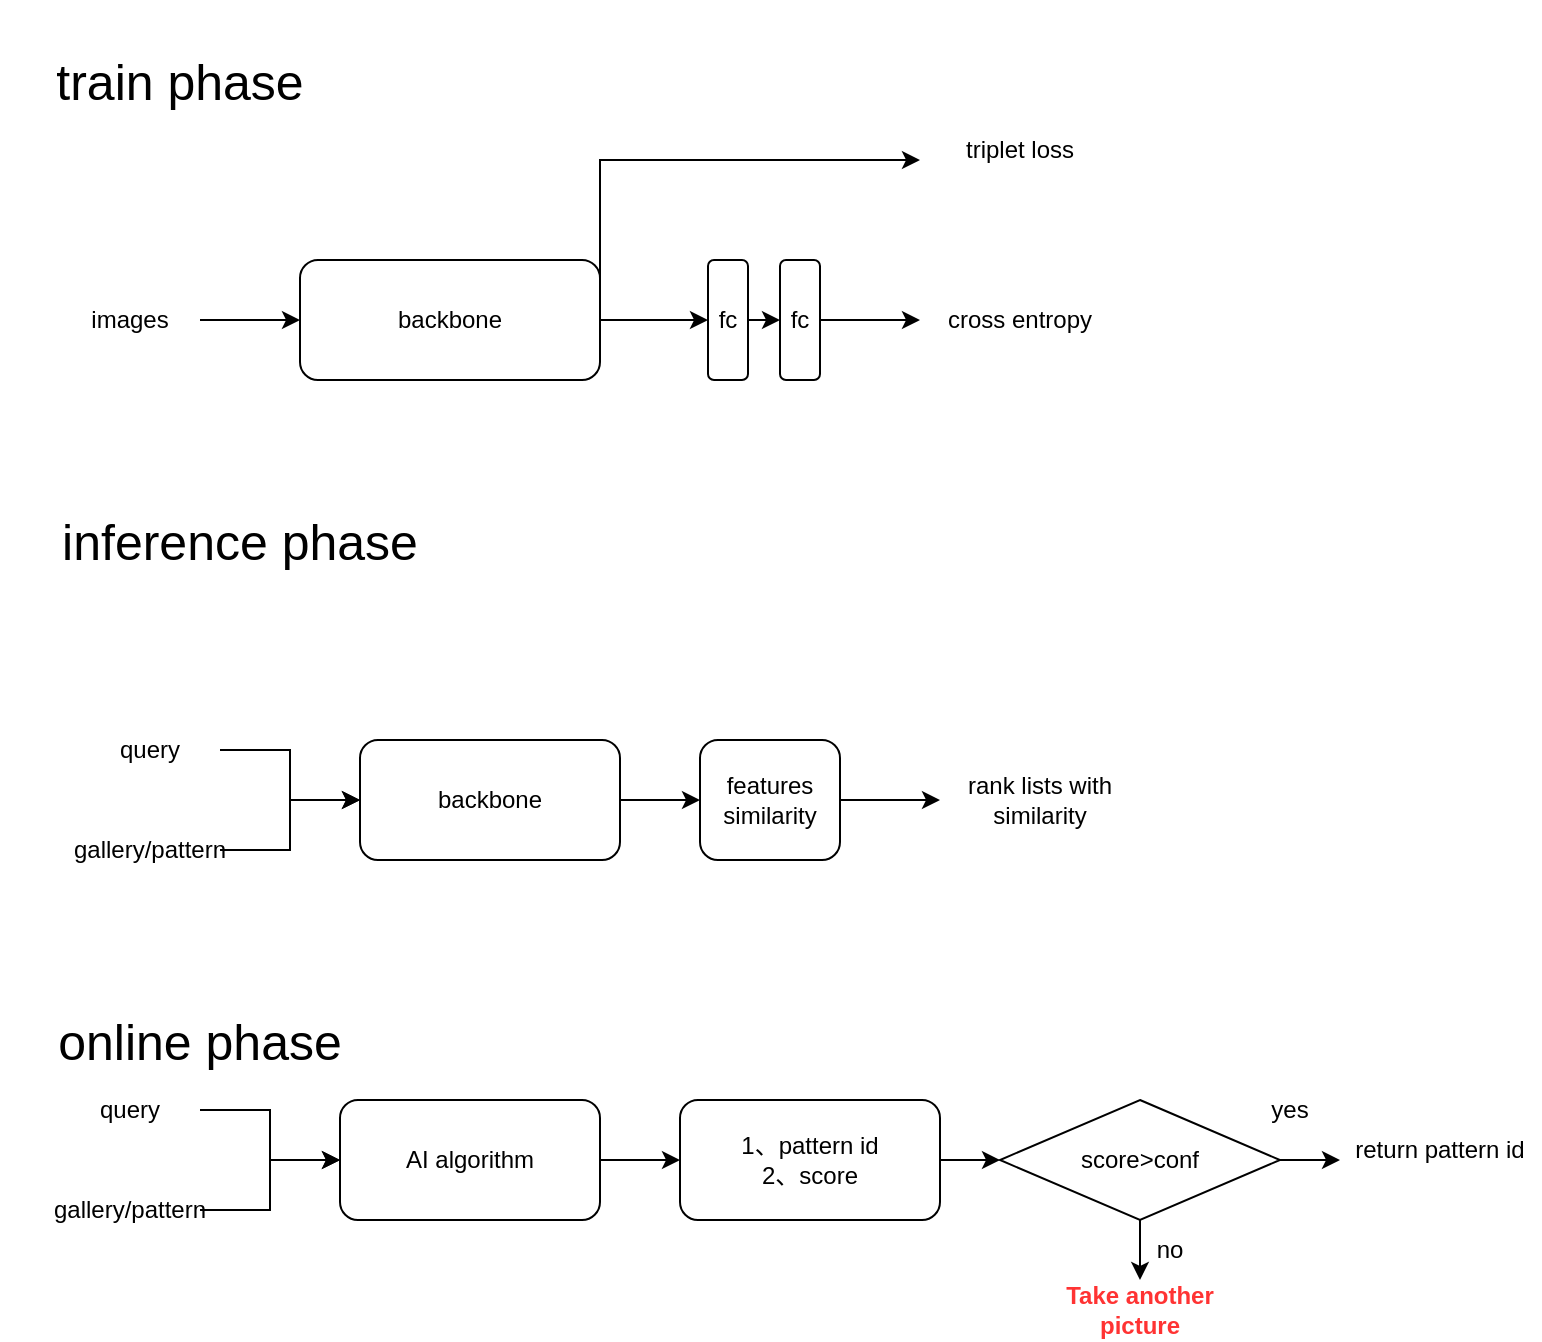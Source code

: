 <mxfile version="16.5.4" type="github">
  <diagram id="vZk4j1KvbbzumGJvP9yy" name="Page-1">
    <mxGraphModel dx="1422" dy="762" grid="1" gridSize="10" guides="1" tooltips="1" connect="1" arrows="1" fold="1" page="1" pageScale="1" pageWidth="827" pageHeight="1169" math="0" shadow="0">
      <root>
        <mxCell id="0" />
        <mxCell id="1" parent="0" />
        <mxCell id="sy1dB5hf08ShYreX1FzD-12" style="edgeStyle=orthogonalEdgeStyle;rounded=0;orthogonalLoop=1;jettySize=auto;html=1;exitX=1;exitY=0.5;exitDx=0;exitDy=0;entryX=0;entryY=0.5;entryDx=0;entryDy=0;" parent="1" source="sy1dB5hf08ShYreX1FzD-1" target="sy1dB5hf08ShYreX1FzD-2" edge="1">
          <mxGeometry relative="1" as="geometry" />
        </mxCell>
        <mxCell id="sy1dB5hf08ShYreX1FzD-13" style="edgeStyle=orthogonalEdgeStyle;rounded=0;orthogonalLoop=1;jettySize=auto;html=1;exitX=1;exitY=0.5;exitDx=0;exitDy=0;" parent="1" source="sy1dB5hf08ShYreX1FzD-1" target="sy1dB5hf08ShYreX1FzD-9" edge="1">
          <mxGeometry relative="1" as="geometry">
            <Array as="points">
              <mxPoint x="350" y="200" />
            </Array>
          </mxGeometry>
        </mxCell>
        <mxCell id="sy1dB5hf08ShYreX1FzD-1" value="backbone" style="rounded=1;whiteSpace=wrap;html=1;" parent="1" vertex="1">
          <mxGeometry x="200" y="250" width="150" height="60" as="geometry" />
        </mxCell>
        <mxCell id="sy1dB5hf08ShYreX1FzD-11" style="edgeStyle=orthogonalEdgeStyle;rounded=0;orthogonalLoop=1;jettySize=auto;html=1;exitX=1;exitY=0.5;exitDx=0;exitDy=0;entryX=0;entryY=0.5;entryDx=0;entryDy=0;" parent="1" source="sy1dB5hf08ShYreX1FzD-2" target="sy1dB5hf08ShYreX1FzD-3" edge="1">
          <mxGeometry relative="1" as="geometry" />
        </mxCell>
        <mxCell id="sy1dB5hf08ShYreX1FzD-2" value="fc" style="rounded=1;whiteSpace=wrap;html=1;" parent="1" vertex="1">
          <mxGeometry x="404" y="250" width="20" height="60" as="geometry" />
        </mxCell>
        <mxCell id="sy1dB5hf08ShYreX1FzD-10" value="" style="edgeStyle=orthogonalEdgeStyle;rounded=0;orthogonalLoop=1;jettySize=auto;html=1;" parent="1" source="sy1dB5hf08ShYreX1FzD-3" target="sy1dB5hf08ShYreX1FzD-8" edge="1">
          <mxGeometry relative="1" as="geometry" />
        </mxCell>
        <mxCell id="sy1dB5hf08ShYreX1FzD-3" value="fc" style="rounded=1;whiteSpace=wrap;html=1;" parent="1" vertex="1">
          <mxGeometry x="440" y="250" width="20" height="60" as="geometry" />
        </mxCell>
        <mxCell id="sy1dB5hf08ShYreX1FzD-8" value="cross entropy" style="text;html=1;strokeColor=none;fillColor=none;align=center;verticalAlign=middle;whiteSpace=wrap;rounded=0;" parent="1" vertex="1">
          <mxGeometry x="510" y="265" width="100" height="30" as="geometry" />
        </mxCell>
        <mxCell id="sy1dB5hf08ShYreX1FzD-9" value="triplet loss" style="text;html=1;strokeColor=none;fillColor=none;align=center;verticalAlign=middle;whiteSpace=wrap;rounded=0;" parent="1" vertex="1">
          <mxGeometry x="510" y="180" width="100" height="30" as="geometry" />
        </mxCell>
        <mxCell id="sy1dB5hf08ShYreX1FzD-14" value="&lt;font style=&quot;font-size: 25px&quot;&gt;train phase&lt;/font&gt;" style="text;html=1;strokeColor=none;fillColor=none;align=center;verticalAlign=middle;whiteSpace=wrap;rounded=0;" parent="1" vertex="1">
          <mxGeometry x="50" y="120" width="180" height="80" as="geometry" />
        </mxCell>
        <mxCell id="sy1dB5hf08ShYreX1FzD-15" value="&lt;font style=&quot;font-size: 25px&quot;&gt;inference phase&lt;/font&gt;" style="text;html=1;strokeColor=none;fillColor=none;align=center;verticalAlign=middle;whiteSpace=wrap;rounded=0;" parent="1" vertex="1">
          <mxGeometry x="60" y="350" width="220" height="80" as="geometry" />
        </mxCell>
        <mxCell id="sy1dB5hf08ShYreX1FzD-26" value="" style="edgeStyle=orthogonalEdgeStyle;rounded=0;orthogonalLoop=1;jettySize=auto;html=1;fontSize=25;" parent="1" source="sy1dB5hf08ShYreX1FzD-16" target="sy1dB5hf08ShYreX1FzD-23" edge="1">
          <mxGeometry relative="1" as="geometry" />
        </mxCell>
        <mxCell id="sy1dB5hf08ShYreX1FzD-16" value="backbone" style="rounded=1;whiteSpace=wrap;html=1;" parent="1" vertex="1">
          <mxGeometry x="230" y="490" width="130" height="60" as="geometry" />
        </mxCell>
        <mxCell id="sy1dB5hf08ShYreX1FzD-18" value="" style="edgeStyle=orthogonalEdgeStyle;rounded=0;orthogonalLoop=1;jettySize=auto;html=1;fontSize=25;" parent="1" source="sy1dB5hf08ShYreX1FzD-17" target="sy1dB5hf08ShYreX1FzD-1" edge="1">
          <mxGeometry relative="1" as="geometry" />
        </mxCell>
        <mxCell id="sy1dB5hf08ShYreX1FzD-17" value="images" style="text;html=1;strokeColor=none;fillColor=none;align=center;verticalAlign=middle;whiteSpace=wrap;rounded=0;" parent="1" vertex="1">
          <mxGeometry x="80" y="265" width="70" height="30" as="geometry" />
        </mxCell>
        <mxCell id="sy1dB5hf08ShYreX1FzD-21" value="" style="edgeStyle=orthogonalEdgeStyle;rounded=0;orthogonalLoop=1;jettySize=auto;html=1;fontSize=25;" parent="1" source="sy1dB5hf08ShYreX1FzD-19" target="sy1dB5hf08ShYreX1FzD-16" edge="1">
          <mxGeometry relative="1" as="geometry" />
        </mxCell>
        <mxCell id="sy1dB5hf08ShYreX1FzD-19" value="query" style="text;html=1;strokeColor=none;fillColor=none;align=center;verticalAlign=middle;whiteSpace=wrap;rounded=0;" parent="1" vertex="1">
          <mxGeometry x="90" y="480" width="70" height="30" as="geometry" />
        </mxCell>
        <mxCell id="sy1dB5hf08ShYreX1FzD-22" value="" style="edgeStyle=orthogonalEdgeStyle;rounded=0;orthogonalLoop=1;jettySize=auto;html=1;fontSize=25;" parent="1" source="sy1dB5hf08ShYreX1FzD-20" target="sy1dB5hf08ShYreX1FzD-16" edge="1">
          <mxGeometry relative="1" as="geometry" />
        </mxCell>
        <mxCell id="sy1dB5hf08ShYreX1FzD-20" value="gallery/pattern" style="text;html=1;strokeColor=none;fillColor=none;align=center;verticalAlign=middle;whiteSpace=wrap;rounded=0;" parent="1" vertex="1">
          <mxGeometry x="90" y="530" width="70" height="30" as="geometry" />
        </mxCell>
        <mxCell id="sy1dB5hf08ShYreX1FzD-25" value="" style="edgeStyle=orthogonalEdgeStyle;rounded=0;orthogonalLoop=1;jettySize=auto;html=1;fontSize=25;" parent="1" source="sy1dB5hf08ShYreX1FzD-23" target="sy1dB5hf08ShYreX1FzD-24" edge="1">
          <mxGeometry relative="1" as="geometry" />
        </mxCell>
        <mxCell id="sy1dB5hf08ShYreX1FzD-23" value="features similarity" style="rounded=1;whiteSpace=wrap;html=1;" parent="1" vertex="1">
          <mxGeometry x="400" y="490" width="70" height="60" as="geometry" />
        </mxCell>
        <mxCell id="sy1dB5hf08ShYreX1FzD-24" value="rank lists with similarity" style="text;html=1;strokeColor=none;fillColor=none;align=center;verticalAlign=middle;whiteSpace=wrap;rounded=0;" parent="1" vertex="1">
          <mxGeometry x="520" y="505" width="100" height="30" as="geometry" />
        </mxCell>
        <mxCell id="Ra_HcaEEZ7-VM2q0Y4Kx-1" value="&lt;font style=&quot;font-size: 25px&quot;&gt;online phase&lt;/font&gt;" style="text;html=1;strokeColor=none;fillColor=none;align=center;verticalAlign=middle;whiteSpace=wrap;rounded=0;" vertex="1" parent="1">
          <mxGeometry x="60" y="600" width="180" height="80" as="geometry" />
        </mxCell>
        <mxCell id="Ra_HcaEEZ7-VM2q0Y4Kx-2" value="" style="edgeStyle=orthogonalEdgeStyle;rounded=0;orthogonalLoop=1;jettySize=auto;html=1;fontSize=25;" edge="1" parent="1" source="Ra_HcaEEZ7-VM2q0Y4Kx-3">
          <mxGeometry relative="1" as="geometry">
            <mxPoint x="390" y="700" as="targetPoint" />
          </mxGeometry>
        </mxCell>
        <mxCell id="Ra_HcaEEZ7-VM2q0Y4Kx-3" value="AI algorithm" style="rounded=1;whiteSpace=wrap;html=1;" vertex="1" parent="1">
          <mxGeometry x="220" y="670" width="130" height="60" as="geometry" />
        </mxCell>
        <mxCell id="Ra_HcaEEZ7-VM2q0Y4Kx-4" value="" style="edgeStyle=orthogonalEdgeStyle;rounded=0;orthogonalLoop=1;jettySize=auto;html=1;fontSize=25;" edge="1" parent="1" source="Ra_HcaEEZ7-VM2q0Y4Kx-5" target="Ra_HcaEEZ7-VM2q0Y4Kx-3">
          <mxGeometry relative="1" as="geometry" />
        </mxCell>
        <mxCell id="Ra_HcaEEZ7-VM2q0Y4Kx-5" value="query" style="text;html=1;strokeColor=none;fillColor=none;align=center;verticalAlign=middle;whiteSpace=wrap;rounded=0;" vertex="1" parent="1">
          <mxGeometry x="80" y="660" width="70" height="30" as="geometry" />
        </mxCell>
        <mxCell id="Ra_HcaEEZ7-VM2q0Y4Kx-6" value="" style="edgeStyle=orthogonalEdgeStyle;rounded=0;orthogonalLoop=1;jettySize=auto;html=1;fontSize=25;" edge="1" parent="1" source="Ra_HcaEEZ7-VM2q0Y4Kx-7" target="Ra_HcaEEZ7-VM2q0Y4Kx-3">
          <mxGeometry relative="1" as="geometry" />
        </mxCell>
        <mxCell id="Ra_HcaEEZ7-VM2q0Y4Kx-7" value="gallery/pattern" style="text;html=1;strokeColor=none;fillColor=none;align=center;verticalAlign=middle;whiteSpace=wrap;rounded=0;" vertex="1" parent="1">
          <mxGeometry x="80" y="710" width="70" height="30" as="geometry" />
        </mxCell>
        <mxCell id="Ra_HcaEEZ7-VM2q0Y4Kx-15" style="edgeStyle=orthogonalEdgeStyle;rounded=0;orthogonalLoop=1;jettySize=auto;html=1;exitX=1;exitY=0.5;exitDx=0;exitDy=0;entryX=0;entryY=0.5;entryDx=0;entryDy=0;" edge="1" parent="1" source="Ra_HcaEEZ7-VM2q0Y4Kx-11" target="Ra_HcaEEZ7-VM2q0Y4Kx-14">
          <mxGeometry relative="1" as="geometry" />
        </mxCell>
        <mxCell id="Ra_HcaEEZ7-VM2q0Y4Kx-11" value="1、pattern id&lt;br&gt;2、score" style="rounded=1;whiteSpace=wrap;html=1;" vertex="1" parent="1">
          <mxGeometry x="390" y="670" width="130" height="60" as="geometry" />
        </mxCell>
        <mxCell id="Ra_HcaEEZ7-VM2q0Y4Kx-16" style="edgeStyle=orthogonalEdgeStyle;rounded=0;orthogonalLoop=1;jettySize=auto;html=1;exitX=1;exitY=0.5;exitDx=0;exitDy=0;" edge="1" parent="1" source="Ra_HcaEEZ7-VM2q0Y4Kx-14">
          <mxGeometry relative="1" as="geometry">
            <mxPoint x="720" y="700" as="targetPoint" />
          </mxGeometry>
        </mxCell>
        <mxCell id="Ra_HcaEEZ7-VM2q0Y4Kx-19" style="edgeStyle=orthogonalEdgeStyle;rounded=0;orthogonalLoop=1;jettySize=auto;html=1;exitX=0.5;exitY=1;exitDx=0;exitDy=0;fontColor=#FF3333;" edge="1" parent="1" source="Ra_HcaEEZ7-VM2q0Y4Kx-14" target="Ra_HcaEEZ7-VM2q0Y4Kx-18">
          <mxGeometry relative="1" as="geometry" />
        </mxCell>
        <mxCell id="Ra_HcaEEZ7-VM2q0Y4Kx-14" value="score&amp;gt;conf" style="rhombus;whiteSpace=wrap;html=1;" vertex="1" parent="1">
          <mxGeometry x="550" y="670" width="140" height="60" as="geometry" />
        </mxCell>
        <mxCell id="Ra_HcaEEZ7-VM2q0Y4Kx-17" value="return pattern id" style="text;html=1;strokeColor=none;fillColor=none;align=center;verticalAlign=middle;whiteSpace=wrap;rounded=0;" vertex="1" parent="1">
          <mxGeometry x="720" y="680" width="100" height="30" as="geometry" />
        </mxCell>
        <mxCell id="Ra_HcaEEZ7-VM2q0Y4Kx-18" value="&lt;b&gt;&lt;font color=&quot;#ff3333&quot;&gt;Take another picture&lt;/font&gt;&lt;/b&gt;" style="text;html=1;strokeColor=none;fillColor=none;align=center;verticalAlign=middle;whiteSpace=wrap;rounded=0;" vertex="1" parent="1">
          <mxGeometry x="570" y="760" width="100" height="30" as="geometry" />
        </mxCell>
        <mxCell id="Ra_HcaEEZ7-VM2q0Y4Kx-20" value="yes" style="text;html=1;strokeColor=none;fillColor=none;align=center;verticalAlign=middle;whiteSpace=wrap;rounded=0;" vertex="1" parent="1">
          <mxGeometry x="680" y="660" width="30" height="30" as="geometry" />
        </mxCell>
        <mxCell id="Ra_HcaEEZ7-VM2q0Y4Kx-22" value="no" style="text;html=1;strokeColor=none;fillColor=none;align=center;verticalAlign=middle;whiteSpace=wrap;rounded=0;" vertex="1" parent="1">
          <mxGeometry x="620" y="730" width="30" height="30" as="geometry" />
        </mxCell>
      </root>
    </mxGraphModel>
  </diagram>
</mxfile>
